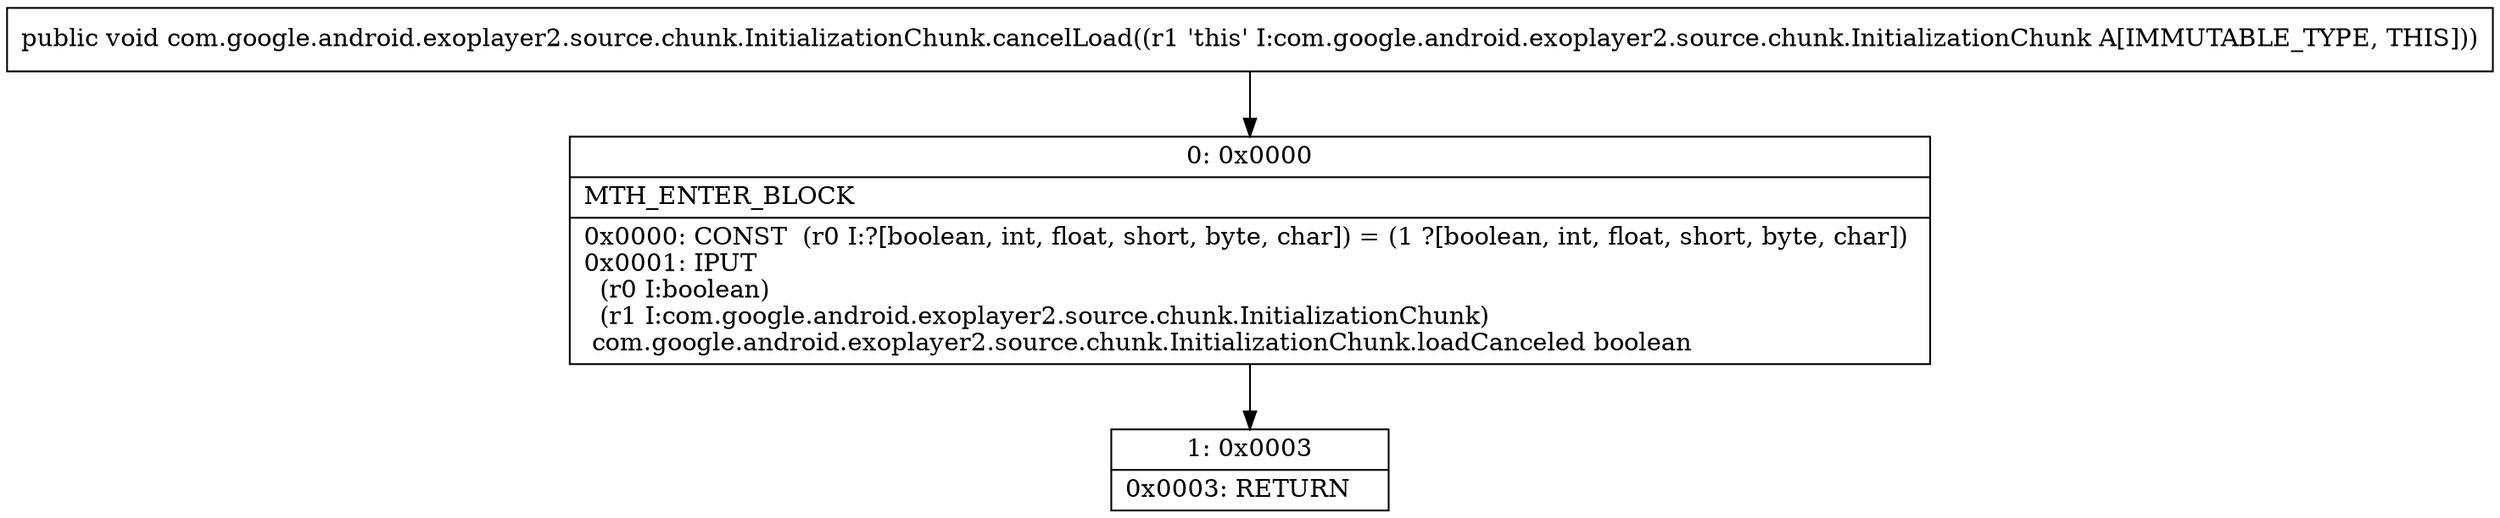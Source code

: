 digraph "CFG forcom.google.android.exoplayer2.source.chunk.InitializationChunk.cancelLoad()V" {
Node_0 [shape=record,label="{0\:\ 0x0000|MTH_ENTER_BLOCK\l|0x0000: CONST  (r0 I:?[boolean, int, float, short, byte, char]) = (1 ?[boolean, int, float, short, byte, char]) \l0x0001: IPUT  \l  (r0 I:boolean)\l  (r1 I:com.google.android.exoplayer2.source.chunk.InitializationChunk)\l com.google.android.exoplayer2.source.chunk.InitializationChunk.loadCanceled boolean \l}"];
Node_1 [shape=record,label="{1\:\ 0x0003|0x0003: RETURN   \l}"];
MethodNode[shape=record,label="{public void com.google.android.exoplayer2.source.chunk.InitializationChunk.cancelLoad((r1 'this' I:com.google.android.exoplayer2.source.chunk.InitializationChunk A[IMMUTABLE_TYPE, THIS])) }"];
MethodNode -> Node_0;
Node_0 -> Node_1;
}

